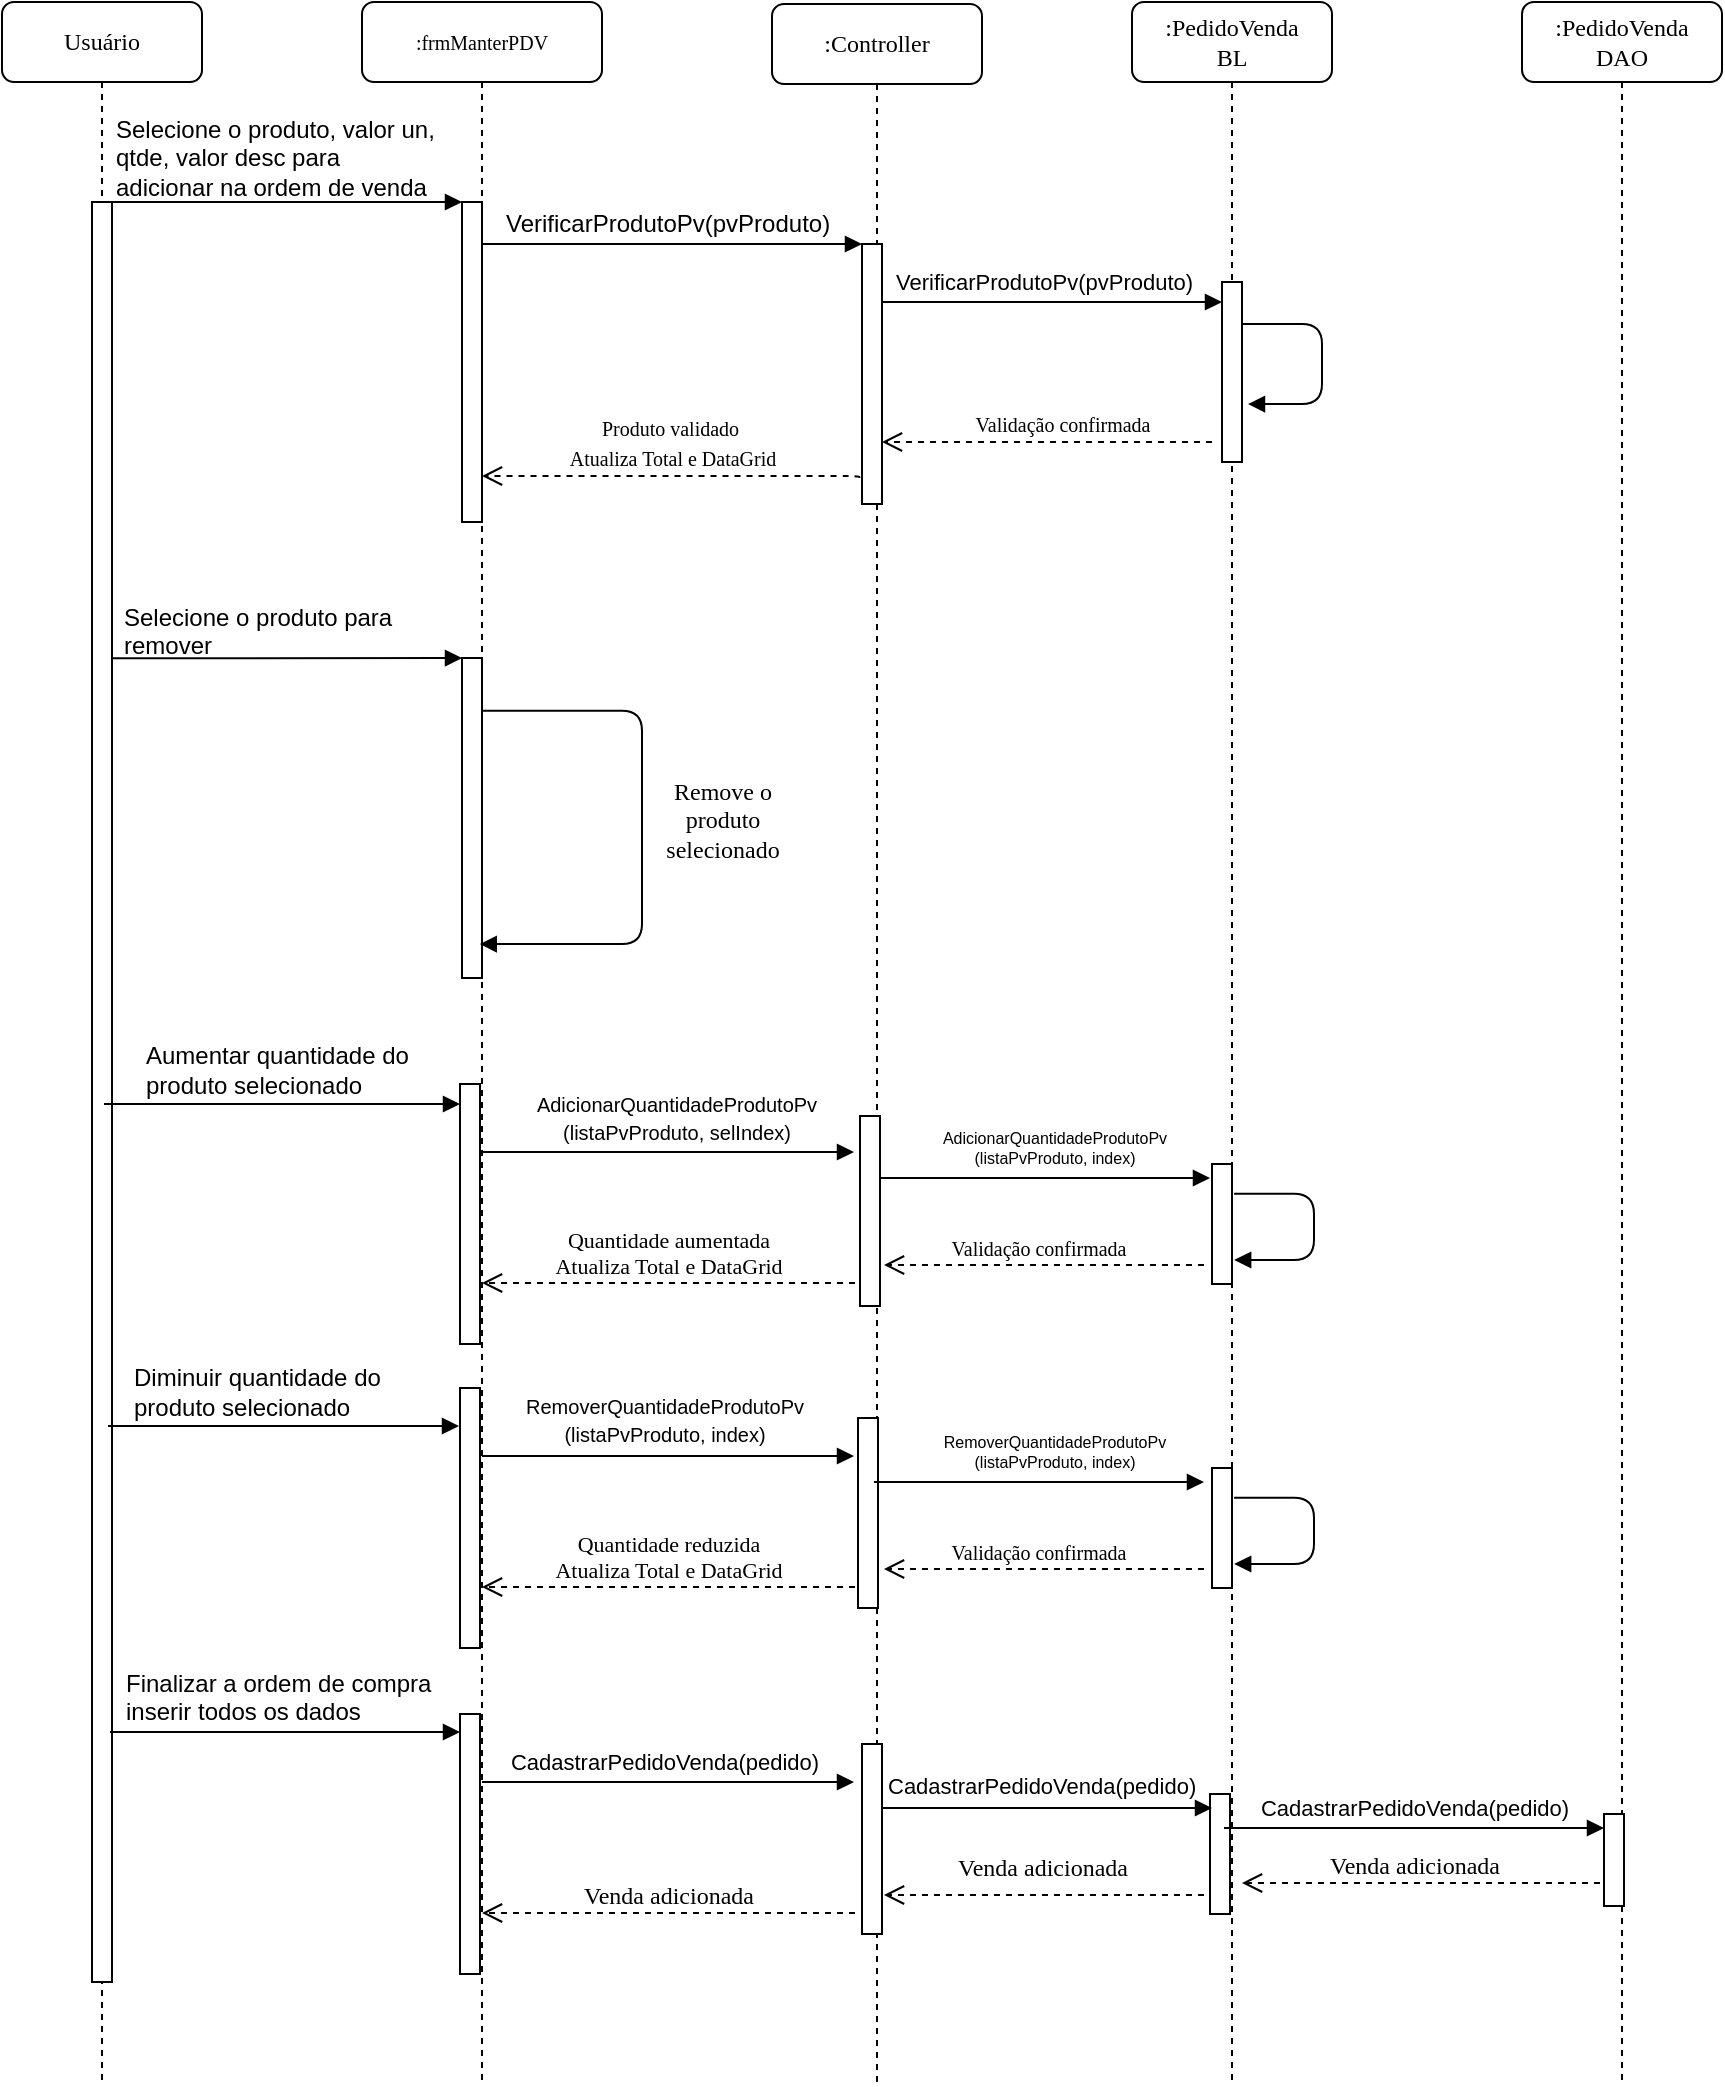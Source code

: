 <mxfile version="12.3.2" pages="1"><diagram name="Page-1" id="13e1069c-82ec-6db2-03f1-153e76fe0fe0"><mxGraphModel dx="1422" dy="846" grid="1" gridSize="10" guides="1" tooltips="1" connect="1" arrows="1" fold="1" page="1" pageScale="1" pageWidth="1100" pageHeight="850" background="#ffffff" math="0" shadow="0"><root><mxCell id="0"/><mxCell id="1" parent="0"/><mxCell id="7baba1c4bc27f4b0-2" value="&lt;font style=&quot;font-size: 10px&quot;&gt;:frmManterPDV&lt;/font&gt;" style="shape=umlLifeline;perimeter=lifelinePerimeter;whiteSpace=wrap;html=1;container=1;collapsible=0;recursiveResize=0;outlineConnect=0;rounded=1;shadow=0;comic=0;labelBackgroundColor=none;strokeColor=#000000;strokeWidth=1;fillColor=#FFFFFF;fontFamily=Verdana;fontSize=12;fontColor=#000000;align=center;" parent="1" vertex="1"><mxGeometry x="260" y="39" width="120" height="1041" as="geometry"/></mxCell><mxCell id="7baba1c4bc27f4b0-10" value="" style="html=1;points=[];perimeter=orthogonalPerimeter;rounded=0;shadow=0;comic=0;labelBackgroundColor=none;strokeColor=#000000;strokeWidth=1;fillColor=#FFFFFF;fontFamily=Verdana;fontSize=12;fontColor=#000000;align=center;" parent="7baba1c4bc27f4b0-2" vertex="1"><mxGeometry x="50" y="100" width="10" height="160" as="geometry"/></mxCell><mxCell id="7baba1c4bc27f4b0-3" value=":Controller" style="shape=umlLifeline;perimeter=lifelinePerimeter;whiteSpace=wrap;html=1;container=1;collapsible=0;recursiveResize=0;outlineConnect=0;rounded=1;shadow=0;comic=0;labelBackgroundColor=none;strokeColor=#000000;strokeWidth=1;fillColor=#FFFFFF;fontFamily=Verdana;fontSize=12;fontColor=#000000;align=center;" parent="1" vertex="1"><mxGeometry x="465" y="40" width="105" height="1040" as="geometry"/></mxCell><mxCell id="7baba1c4bc27f4b0-13" value="" style="html=1;points=[];perimeter=orthogonalPerimeter;rounded=0;shadow=0;comic=0;labelBackgroundColor=none;strokeColor=#000000;strokeWidth=1;fillColor=#FFFFFF;fontFamily=Verdana;fontSize=12;fontColor=#000000;align=center;" parent="7baba1c4bc27f4b0-3" vertex="1"><mxGeometry x="45" y="120" width="10" height="130" as="geometry"/></mxCell><mxCell id="RoTzhJJw-C5BGX7JQ9Yz-21" value="" style="html=1;points=[];perimeter=orthogonalPerimeter;rounded=0;shadow=0;comic=0;labelBackgroundColor=none;strokeColor=#000000;strokeWidth=1;fillColor=#FFFFFF;fontFamily=Verdana;fontSize=12;fontColor=#000000;align=center;" parent="7baba1c4bc27f4b0-3" vertex="1"><mxGeometry x="44" y="556" width="10" height="95" as="geometry"/></mxCell><mxCell id="B5euFMMYsJQ5f6H9fYur-5" value="" style="html=1;points=[];perimeter=orthogonalPerimeter;rounded=0;shadow=0;comic=0;labelBackgroundColor=none;strokeColor=#000000;strokeWidth=1;fillColor=#FFFFFF;fontFamily=Verdana;fontSize=12;fontColor=#000000;align=center;" parent="7baba1c4bc27f4b0-3" vertex="1"><mxGeometry x="43" y="707" width="10" height="95" as="geometry"/></mxCell><mxCell id="B5euFMMYsJQ5f6H9fYur-6" value="" style="html=1;points=[];perimeter=orthogonalPerimeter;rounded=0;shadow=0;comic=0;labelBackgroundColor=none;strokeColor=#000000;strokeWidth=1;fillColor=#FFFFFF;fontFamily=Verdana;fontSize=12;fontColor=#000000;align=center;" parent="7baba1c4bc27f4b0-3" vertex="1"><mxGeometry x="220" y="732" width="10" height="60" as="geometry"/></mxCell><mxCell id="B5euFMMYsJQ5f6H9fYur-7" value="" style="html=1;verticalAlign=bottom;endArrow=block;labelBackgroundColor=none;fontFamily=Verdana;fontSize=12;edgeStyle=elbowEdgeStyle;elbow=vertical;entryX=1.107;entryY=0.8;entryDx=0;entryDy=0;entryPerimeter=0;exitX=1.107;exitY=0.248;exitDx=0;exitDy=0;exitPerimeter=0;" parent="7baba1c4bc27f4b0-3" source="B5euFMMYsJQ5f6H9fYur-6" target="B5euFMMYsJQ5f6H9fYur-6" edge="1"><mxGeometry x="0.308" y="10" relative="1" as="geometry"><mxPoint x="-384" y="708" as="sourcePoint"/><mxPoint x="-380.862" y="747.759" as="targetPoint"/><Array as="points"><mxPoint x="271" y="762"/><mxPoint x="321" y="787"/><mxPoint x="351" y="747"/><mxPoint x="306" y="786"/><mxPoint x="326" y="736"/></Array><mxPoint as="offset"/></mxGeometry></mxCell><mxCell id="B5euFMMYsJQ5f6H9fYur-8" value="" style="html=1;points=[];perimeter=orthogonalPerimeter;rounded=0;shadow=0;comic=0;labelBackgroundColor=none;strokeColor=#000000;strokeWidth=1;fillColor=#FFFFFF;fontFamily=Verdana;fontSize=12;fontColor=#000000;align=center;" parent="7baba1c4bc27f4b0-3" vertex="1"><mxGeometry x="-156" y="692" width="10" height="130" as="geometry"/></mxCell><mxCell id="B5euFMMYsJQ5f6H9fYur-10" value="" style="html=1;verticalAlign=bottom;endArrow=block;labelBackgroundColor=none;fontFamily=Verdana;fontSize=12;edgeStyle=elbowEdgeStyle;elbow=vertical;" parent="7baba1c4bc27f4b0-3" edge="1"><mxGeometry relative="1" as="geometry"><mxPoint x="-145" y="726" as="sourcePoint"/><mxPoint x="41" y="726" as="targetPoint"/></mxGeometry></mxCell><mxCell id="B5euFMMYsJQ5f6H9fYur-11" value="" style="html=1;verticalAlign=bottom;endArrow=block;labelBackgroundColor=none;fontFamily=Verdana;fontSize=12;edgeStyle=elbowEdgeStyle;elbow=vertical;" parent="7baba1c4bc27f4b0-3" edge="1"><mxGeometry relative="1" as="geometry"><mxPoint x="51" y="739" as="sourcePoint"/><mxPoint x="216" y="739" as="targetPoint"/></mxGeometry></mxCell><mxCell id="B5euFMMYsJQ5f6H9fYur-12" value="RemoverQuantidadeProdutoPv&lt;br&gt;(listaPvProduto, index)" style="text;html=1;resizable=0;points=[];autosize=1;align=center;verticalAlign=top;spacingTop=-4;fontSize=8;" parent="7baba1c4bc27f4b0-3" vertex="1"><mxGeometry x="76" y="712" width="130" height="20" as="geometry"/></mxCell><mxCell id="B5euFMMYsJQ5f6H9fYur-13" value="&lt;span style=&quot;font-size: 10px&quot;&gt;Validação confirmada&lt;/span&gt;" style="html=1;verticalAlign=bottom;endArrow=open;dashed=1;endSize=8;labelBackgroundColor=none;fontFamily=Verdana;fontSize=12;edgeStyle=elbowEdgeStyle;elbow=vertical;" parent="7baba1c4bc27f4b0-3" edge="1"><mxGeometry x="0.043" relative="1" as="geometry"><mxPoint x="56" y="783" as="targetPoint"/><Array as="points"><mxPoint x="178" y="782.5"/></Array><mxPoint x="216" y="782.5" as="sourcePoint"/><mxPoint as="offset"/></mxGeometry></mxCell><mxCell id="B5euFMMYsJQ5f6H9fYur-14" value="&lt;span style=&quot;font-size: 11px;&quot;&gt;Quantidade reduzida&lt;/span&gt;&lt;br style=&quot;font-size: 11px;&quot;&gt;&lt;span style=&quot;font-size: 11px;&quot;&gt;Atualiza Total e DataGrid&lt;/span&gt;" style="html=1;verticalAlign=bottom;endArrow=open;dashed=1;endSize=8;labelBackgroundColor=none;fontFamily=Verdana;fontSize=11;edgeStyle=elbowEdgeStyle;elbow=vertical;" parent="7baba1c4bc27f4b0-3" edge="1"><mxGeometry relative="1" as="geometry"><mxPoint x="-145" y="792" as="targetPoint"/><Array as="points"><mxPoint x="25.5" y="791.5"/><mxPoint x="45.5" y="830.5"/></Array><mxPoint x="41.5" y="791.5" as="sourcePoint"/></mxGeometry></mxCell><mxCell id="7baba1c4bc27f4b0-4" value=":PedidoVenda&lt;br&gt;BL" style="shape=umlLifeline;perimeter=lifelinePerimeter;whiteSpace=wrap;html=1;container=1;collapsible=0;recursiveResize=0;outlineConnect=0;rounded=1;shadow=0;comic=0;labelBackgroundColor=none;strokeColor=#000000;strokeWidth=1;fillColor=#FFFFFF;fontFamily=Verdana;fontSize=12;fontColor=#000000;align=center;" parent="1" vertex="1"><mxGeometry x="645" y="39" width="100" height="1041" as="geometry"/></mxCell><mxCell id="7baba1c4bc27f4b0-16" value="" style="html=1;points=[];perimeter=orthogonalPerimeter;rounded=0;shadow=0;comic=0;labelBackgroundColor=none;strokeColor=#000000;strokeWidth=1;fillColor=#FFFFFF;fontFamily=Verdana;fontSize=12;fontColor=#000000;align=center;" parent="7baba1c4bc27f4b0-4" vertex="1"><mxGeometry x="45" y="140" width="10" height="90" as="geometry"/></mxCell><mxCell id="RoTzhJJw-C5BGX7JQ9Yz-22" value="" style="html=1;points=[];perimeter=orthogonalPerimeter;rounded=0;shadow=0;comic=0;labelBackgroundColor=none;strokeColor=#000000;strokeWidth=1;fillColor=#FFFFFF;fontFamily=Verdana;fontSize=12;fontColor=#000000;align=center;" parent="7baba1c4bc27f4b0-4" vertex="1"><mxGeometry x="40" y="581" width="10" height="60" as="geometry"/></mxCell><mxCell id="7baba1c4bc27f4b0-20" value="" style="html=1;verticalAlign=bottom;endArrow=block;labelBackgroundColor=none;fontFamily=Verdana;fontSize=12;edgeStyle=elbowEdgeStyle;elbow=vertical;entryX=1.3;entryY=0.678;entryDx=0;entryDy=0;entryPerimeter=0;" parent="7baba1c4bc27f4b0-4" source="7baba1c4bc27f4b0-16" target="7baba1c4bc27f4b0-16" edge="1"><mxGeometry x="0.308" y="10" relative="1" as="geometry"><mxPoint x="60" y="150" as="sourcePoint"/><mxPoint x="105" y="211" as="targetPoint"/><Array as="points"><mxPoint x="95" y="161"/><mxPoint x="115" y="201"/><mxPoint x="145" y="161"/><mxPoint x="100" y="200"/><mxPoint x="120" y="150"/></Array><mxPoint as="offset"/></mxGeometry></mxCell><mxCell id="B5euFMMYsJQ5f6H9fYur-4" value="" style="html=1;verticalAlign=bottom;endArrow=block;labelBackgroundColor=none;fontFamily=Verdana;fontSize=12;edgeStyle=elbowEdgeStyle;elbow=vertical;entryX=1.107;entryY=0.8;entryDx=0;entryDy=0;entryPerimeter=0;exitX=1.107;exitY=0.248;exitDx=0;exitDy=0;exitPerimeter=0;" parent="7baba1c4bc27f4b0-4" source="RoTzhJJw-C5BGX7JQ9Yz-22" target="RoTzhJJw-C5BGX7JQ9Yz-22" edge="1"><mxGeometry x="0.308" y="10" relative="1" as="geometry"><mxPoint x="81" y="596" as="sourcePoint"/><mxPoint x="84.138" y="635.759" as="targetPoint"/><Array as="points"><mxPoint x="91" y="611"/><mxPoint x="141" y="636"/><mxPoint x="171" y="596"/><mxPoint x="126" y="635"/><mxPoint x="146" y="585"/></Array><mxPoint as="offset"/></mxGeometry></mxCell><mxCell id="7baba1c4bc27f4b0-5" value=":PedidoVenda&lt;br&gt;DAO" style="shape=umlLifeline;perimeter=lifelinePerimeter;whiteSpace=wrap;html=1;container=1;collapsible=0;recursiveResize=0;outlineConnect=0;rounded=1;shadow=0;comic=0;labelBackgroundColor=none;strokeColor=#000000;strokeWidth=1;fillColor=#FFFFFF;fontFamily=Verdana;fontSize=12;fontColor=#000000;align=center;" parent="1" vertex="1"><mxGeometry x="840" y="39" width="100" height="1041" as="geometry"/></mxCell><mxCell id="7baba1c4bc27f4b0-8" value="Usuário" style="shape=umlLifeline;perimeter=lifelinePerimeter;whiteSpace=wrap;html=1;container=1;collapsible=0;recursiveResize=0;outlineConnect=0;rounded=1;shadow=0;comic=0;labelBackgroundColor=none;strokeColor=#000000;strokeWidth=1;fillColor=#FFFFFF;fontFamily=Verdana;fontSize=12;fontColor=#000000;align=center;" parent="1" vertex="1"><mxGeometry x="80" y="39" width="100" height="1041" as="geometry"/></mxCell><mxCell id="7baba1c4bc27f4b0-9" value="" style="html=1;points=[];perimeter=orthogonalPerimeter;rounded=0;shadow=0;comic=0;labelBackgroundColor=none;strokeColor=#000000;strokeWidth=1;fillColor=#FFFFFF;fontFamily=Verdana;fontSize=12;fontColor=#000000;align=center;" parent="7baba1c4bc27f4b0-8" vertex="1"><mxGeometry x="45" y="100" width="10" height="890" as="geometry"/></mxCell><mxCell id="7baba1c4bc27f4b0-17" value="" style="html=1;verticalAlign=bottom;endArrow=block;labelBackgroundColor=none;fontFamily=Verdana;fontSize=12;edgeStyle=elbowEdgeStyle;elbow=vertical;" parent="1" source="7baba1c4bc27f4b0-13" target="7baba1c4bc27f4b0-16" edge="1"><mxGeometry relative="1" as="geometry"><mxPoint x="565" y="179" as="sourcePoint"/><Array as="points"><mxPoint x="575" y="189"/><mxPoint x="605" y="199"/><mxPoint x="515" y="179"/></Array></mxGeometry></mxCell><mxCell id="7baba1c4bc27f4b0-11" value="" style="html=1;verticalAlign=bottom;endArrow=block;entryX=0;entryY=0;labelBackgroundColor=none;fontFamily=Verdana;fontSize=12;edgeStyle=elbowEdgeStyle;elbow=vertical;" parent="1" source="7baba1c4bc27f4b0-9" target="7baba1c4bc27f4b0-10" edge="1"><mxGeometry relative="1" as="geometry"><mxPoint x="275" y="149" as="sourcePoint"/></mxGeometry></mxCell><mxCell id="7baba1c4bc27f4b0-14" value="" style="html=1;verticalAlign=bottom;endArrow=block;entryX=0;entryY=0;labelBackgroundColor=none;fontFamily=Verdana;fontSize=12;edgeStyle=elbowEdgeStyle;elbow=vertical;" parent="1" source="7baba1c4bc27f4b0-10" target="7baba1c4bc27f4b0-13" edge="1"><mxGeometry relative="1" as="geometry"><mxPoint x="425" y="159" as="sourcePoint"/></mxGeometry></mxCell><mxCell id="RoTzhJJw-C5BGX7JQ9Yz-1" value="VerificarProdutoPv(pvProduto)" style="text;html=1;resizable=0;points=[];autosize=1;align=left;verticalAlign=top;spacingTop=-4;" parent="1" vertex="1"><mxGeometry x="330" y="140" width="180" height="20" as="geometry"/></mxCell><mxCell id="RoTzhJJw-C5BGX7JQ9Yz-5" value="Selecione o produto, valor un, &lt;br&gt;qtde, valor desc para&amp;nbsp;&lt;br&gt;adicionar na ordem de venda" style="text;html=1;resizable=0;points=[];autosize=1;align=left;verticalAlign=top;spacingTop=-4;" parent="1" vertex="1"><mxGeometry x="135" y="93" width="170" height="40" as="geometry"/></mxCell><mxCell id="RoTzhJJw-C5BGX7JQ9Yz-6" value="VerificarProdutoPv(pvProduto)" style="text;html=1;resizable=0;points=[];autosize=1;align=left;verticalAlign=top;spacingTop=-4;fontSize=11;" parent="1" vertex="1"><mxGeometry x="525" y="170" width="160" height="10" as="geometry"/></mxCell><mxCell id="RoTzhJJw-C5BGX7JQ9Yz-12" value="&lt;span style=&quot;font-size: 10px&quot;&gt;Validação confirmada&lt;/span&gt;" style="html=1;verticalAlign=bottom;endArrow=open;dashed=1;endSize=8;labelBackgroundColor=none;fontFamily=Verdana;fontSize=12;edgeStyle=elbowEdgeStyle;elbow=vertical;" parent="1" edge="1"><mxGeometry x="-0.091" relative="1" as="geometry"><mxPoint x="520" y="259" as="targetPoint"/><Array as="points"><mxPoint x="645" y="259"/><mxPoint x="665" y="269"/><mxPoint x="645" y="309"/><mxPoint x="675" y="269"/><mxPoint x="515" y="249"/></Array><mxPoint x="685" y="259" as="sourcePoint"/><mxPoint as="offset"/></mxGeometry></mxCell><mxCell id="RoTzhJJw-C5BGX7JQ9Yz-13" value="&lt;span style=&quot;font-size: 10px&quot;&gt;Produto validado&amp;nbsp;&lt;br&gt;Atualiza Total e DataGrid&lt;br&gt;&lt;/span&gt;" style="html=1;verticalAlign=bottom;endArrow=open;dashed=1;endSize=8;labelBackgroundColor=none;fontFamily=Verdana;fontSize=12;edgeStyle=elbowEdgeStyle;elbow=vertical;exitX=-0.129;exitY=0.9;exitDx=0;exitDy=0;exitPerimeter=0;" parent="1" source="7baba1c4bc27f4b0-13" target="7baba1c4bc27f4b0-10" edge="1"><mxGeometry relative="1" as="geometry"><mxPoint x="334" y="328" as="targetPoint"/><Array as="points"><mxPoint x="515" y="276"/><mxPoint x="515" y="328"/></Array><mxPoint x="511" y="289" as="sourcePoint"/></mxGeometry></mxCell><mxCell id="RoTzhJJw-C5BGX7JQ9Yz-14" value="" style="html=1;verticalAlign=bottom;endArrow=block;labelBackgroundColor=none;fontFamily=Verdana;fontSize=12;edgeStyle=elbowEdgeStyle;elbow=vertical;" parent="1" target="RoTzhJJw-C5BGX7JQ9Yz-16" edge="1"><mxGeometry relative="1" as="geometry"><mxPoint x="131" y="590" as="sourcePoint"/><mxPoint x="301" y="600" as="targetPoint"/><Array as="points"><mxPoint x="281" y="590"/></Array></mxGeometry></mxCell><mxCell id="RoTzhJJw-C5BGX7JQ9Yz-15" value="Aumentar quantidade do&amp;nbsp;&lt;br&gt;produto selecionado" style="text;html=1;resizable=0;points=[];autosize=1;align=left;verticalAlign=middle;spacingTop=-4;" parent="1" vertex="1"><mxGeometry x="150" y="560" width="150" height="30" as="geometry"/></mxCell><mxCell id="RoTzhJJw-C5BGX7JQ9Yz-16" value="" style="html=1;points=[];perimeter=orthogonalPerimeter;rounded=0;shadow=0;comic=0;labelBackgroundColor=none;strokeColor=#000000;strokeWidth=1;fillColor=#FFFFFF;fontFamily=Verdana;fontSize=12;fontColor=#000000;align=center;" parent="1" vertex="1"><mxGeometry x="309" y="580" width="10" height="130" as="geometry"/></mxCell><mxCell id="RoTzhJJw-C5BGX7JQ9Yz-24" value="&lt;font size=&quot;1&quot;&gt;AdicionarQuantidadeProdutoPv&lt;br&gt;(listaPvProduto, selIndex)&lt;/font&gt;" style="text;html=1;resizable=0;points=[];autosize=1;align=center;verticalAlign=top;spacingTop=-4;" parent="1" vertex="1"><mxGeometry x="337" y="580" width="160" height="30" as="geometry"/></mxCell><mxCell id="RoTzhJJw-C5BGX7JQ9Yz-25" value="" style="html=1;verticalAlign=bottom;endArrow=block;labelBackgroundColor=none;fontFamily=Verdana;fontSize=12;edgeStyle=elbowEdgeStyle;elbow=vertical;" parent="1" edge="1"><mxGeometry relative="1" as="geometry"><mxPoint x="320" y="614" as="sourcePoint"/><mxPoint x="506" y="614" as="targetPoint"/></mxGeometry></mxCell><mxCell id="RoTzhJJw-C5BGX7JQ9Yz-26" value="" style="html=1;verticalAlign=bottom;endArrow=block;labelBackgroundColor=none;fontFamily=Verdana;fontSize=12;edgeStyle=elbowEdgeStyle;elbow=vertical;" parent="1" edge="1"><mxGeometry relative="1" as="geometry"><mxPoint x="519" y="627" as="sourcePoint"/><mxPoint x="684" y="627" as="targetPoint"/></mxGeometry></mxCell><mxCell id="RoTzhJJw-C5BGX7JQ9Yz-27" value="AdicionarQuantidadeProdutoPv&lt;br&gt;(listaPvProduto, index)" style="text;html=1;resizable=0;points=[];autosize=1;align=center;verticalAlign=top;spacingTop=-4;fontSize=8;" parent="1" vertex="1"><mxGeometry x="541" y="600" width="130" height="20" as="geometry"/></mxCell><mxCell id="RoTzhJJw-C5BGX7JQ9Yz-33" value="&lt;span style=&quot;font-size: 10px&quot;&gt;Validação confirmada&lt;/span&gt;" style="html=1;verticalAlign=bottom;endArrow=open;dashed=1;endSize=8;labelBackgroundColor=none;fontFamily=Verdana;fontSize=12;edgeStyle=elbowEdgeStyle;elbow=vertical;" parent="1" edge="1"><mxGeometry x="0.043" relative="1" as="geometry"><mxPoint x="521" y="671" as="targetPoint"/><Array as="points"><mxPoint x="643" y="670.5"/></Array><mxPoint x="681" y="670.5" as="sourcePoint"/><mxPoint as="offset"/></mxGeometry></mxCell><mxCell id="RoTzhJJw-C5BGX7JQ9Yz-35" value="&lt;span style=&quot;font-size: 11px;&quot;&gt;Quantidade aumentada&lt;/span&gt;&lt;br style=&quot;font-size: 11px;&quot;&gt;&lt;span style=&quot;font-size: 11px;&quot;&gt;Atualiza Total e DataGrid&lt;/span&gt;" style="html=1;verticalAlign=bottom;endArrow=open;dashed=1;endSize=8;labelBackgroundColor=none;fontFamily=Verdana;fontSize=11;edgeStyle=elbowEdgeStyle;elbow=vertical;" parent="1" edge="1"><mxGeometry relative="1" as="geometry"><mxPoint x="320" y="680" as="targetPoint"/><Array as="points"><mxPoint x="490.5" y="679.5"/><mxPoint x="510.5" y="718.5"/></Array><mxPoint x="506.5" y="679.5" as="sourcePoint"/></mxGeometry></mxCell><mxCell id="RoTzhJJw-C5BGX7JQ9Yz-68" value="" style="html=1;points=[];perimeter=orthogonalPerimeter;rounded=0;shadow=0;comic=0;labelBackgroundColor=none;strokeColor=#000000;strokeWidth=1;fillColor=#FFFFFF;fontFamily=Verdana;fontSize=12;fontColor=#000000;align=center;" parent="1" vertex="1"><mxGeometry x="510" y="910" width="10" height="95" as="geometry"/></mxCell><mxCell id="RoTzhJJw-C5BGX7JQ9Yz-69" value="" style="html=1;points=[];perimeter=orthogonalPerimeter;rounded=0;shadow=0;comic=0;labelBackgroundColor=none;strokeColor=#000000;strokeWidth=1;fillColor=#FFFFFF;fontFamily=Verdana;fontSize=12;fontColor=#000000;align=center;" parent="1" vertex="1"><mxGeometry x="684" y="935" width="10" height="60" as="geometry"/></mxCell><mxCell id="RoTzhJJw-C5BGX7JQ9Yz-70" value="" style="html=1;points=[];perimeter=orthogonalPerimeter;rounded=0;shadow=0;comic=0;labelBackgroundColor=none;strokeColor=#000000;strokeWidth=1;fillColor=#FFFFFF;fontFamily=Verdana;fontSize=12;fontColor=#000000;align=center;" parent="1" vertex="1"><mxGeometry x="881" y="945" width="10" height="46" as="geometry"/></mxCell><mxCell id="RoTzhJJw-C5BGX7JQ9Yz-71" value="" style="html=1;verticalAlign=bottom;endArrow=block;labelBackgroundColor=none;fontFamily=Verdana;fontSize=12;edgeStyle=elbowEdgeStyle;elbow=vertical;" parent="1" target="RoTzhJJw-C5BGX7JQ9Yz-73" edge="1"><mxGeometry relative="1" as="geometry"><mxPoint x="134" y="904" as="sourcePoint"/><mxPoint x="301" y="915" as="targetPoint"/><Array as="points"/></mxGeometry></mxCell><mxCell id="RoTzhJJw-C5BGX7JQ9Yz-72" value="Finalizar a ordem de compra&lt;br&gt;inserir todos os dados" style="text;html=1;resizable=0;points=[];autosize=1;align=left;verticalAlign=top;spacingTop=-4;" parent="1" vertex="1"><mxGeometry x="140" y="870" width="170" height="30" as="geometry"/></mxCell><mxCell id="RoTzhJJw-C5BGX7JQ9Yz-73" value="" style="html=1;points=[];perimeter=orthogonalPerimeter;rounded=0;shadow=0;comic=0;labelBackgroundColor=none;strokeColor=#000000;strokeWidth=1;fillColor=#FFFFFF;fontFamily=Verdana;fontSize=12;fontColor=#000000;align=center;" parent="1" vertex="1"><mxGeometry x="309" y="895" width="10" height="130" as="geometry"/></mxCell><mxCell id="RoTzhJJw-C5BGX7JQ9Yz-74" value="&lt;font style=&quot;font-size: 11px;&quot;&gt;CadastrarPedidoVenda(pedido)&lt;/font&gt;" style="text;html=1;resizable=0;points=[];autosize=1;align=center;verticalAlign=top;spacingTop=-4;fontSize=11;" parent="1" vertex="1"><mxGeometry x="326" y="910" width="170" height="10" as="geometry"/></mxCell><mxCell id="RoTzhJJw-C5BGX7JQ9Yz-75" value="" style="html=1;verticalAlign=bottom;endArrow=block;entryX=0;entryY=0;labelBackgroundColor=none;fontFamily=Verdana;fontSize=12;edgeStyle=elbowEdgeStyle;elbow=vertical;" parent="1" edge="1"><mxGeometry relative="1" as="geometry"><mxPoint x="320" y="929" as="sourcePoint"/><mxPoint x="506" y="929" as="targetPoint"/></mxGeometry></mxCell><mxCell id="RoTzhJJw-C5BGX7JQ9Yz-76" value="" style="html=1;verticalAlign=bottom;endArrow=block;labelBackgroundColor=none;fontFamily=Verdana;fontSize=12;edgeStyle=elbowEdgeStyle;elbow=vertical;" parent="1" edge="1"><mxGeometry relative="1" as="geometry"><mxPoint x="520" y="942" as="sourcePoint"/><mxPoint x="685" y="942" as="targetPoint"/></mxGeometry></mxCell><mxCell id="RoTzhJJw-C5BGX7JQ9Yz-77" value="&lt;div style=&quot;text-align: center; font-size: 11px;&quot;&gt;&lt;span style=&quot;font-size: 11px;&quot;&gt;&lt;font style=&quot;font-size: 11px;&quot;&gt;CadastrarPedidoVenda(pedido)&lt;/font&gt;&lt;/span&gt;&lt;/div&gt;" style="text;html=1;resizable=0;points=[];autosize=1;align=left;verticalAlign=top;spacingTop=-4;fontSize=11;" parent="1" vertex="1"><mxGeometry x="521" y="921.5" width="170" height="10" as="geometry"/></mxCell><mxCell id="RoTzhJJw-C5BGX7JQ9Yz-78" value="&lt;font style=&quot;font-size: 11px;&quot;&gt;CadastrarPedidoVenda(pedido)&lt;/font&gt;" style="text;html=1;resizable=0;points=[];autosize=1;align=center;verticalAlign=top;spacingTop=-4;fontSize=11;" parent="1" vertex="1"><mxGeometry x="701" y="932.5" width="170" height="10" as="geometry"/></mxCell><mxCell id="RoTzhJJw-C5BGX7JQ9Yz-79" value="" style="html=1;verticalAlign=bottom;endArrow=block;labelBackgroundColor=none;fontFamily=Verdana;fontSize=12;edgeStyle=elbowEdgeStyle;elbow=vertical;" parent="1" edge="1"><mxGeometry x="0.308" y="10" relative="1" as="geometry"><mxPoint x="691" y="952" as="sourcePoint"/><mxPoint x="881.0" y="952" as="targetPoint"/><Array as="points"><mxPoint x="811" y="952"/><mxPoint x="741" y="972"/><mxPoint x="761" y="922"/></Array><mxPoint as="offset"/></mxGeometry></mxCell><mxCell id="RoTzhJJw-C5BGX7JQ9Yz-80" value="Venda adicionada" style="html=1;verticalAlign=bottom;endArrow=open;dashed=1;endSize=8;labelBackgroundColor=none;fontFamily=Verdana;fontSize=12;edgeStyle=elbowEdgeStyle;elbow=vertical;" parent="1" edge="1"><mxGeometry x="0.043" relative="1" as="geometry"><mxPoint x="700" y="980" as="targetPoint"/><Array as="points"><mxPoint x="841" y="979.5"/></Array><mxPoint x="879" y="979.5" as="sourcePoint"/><mxPoint as="offset"/></mxGeometry></mxCell><mxCell id="RoTzhJJw-C5BGX7JQ9Yz-81" value="Venda adicionada" style="html=1;verticalAlign=bottom;endArrow=open;dashed=1;endSize=8;labelBackgroundColor=none;fontFamily=Verdana;fontSize=12;edgeStyle=elbowEdgeStyle;elbow=vertical;" parent="1" edge="1"><mxGeometry x="0.009" y="-5" relative="1" as="geometry"><mxPoint x="521" y="986" as="targetPoint"/><Array as="points"><mxPoint x="643" y="985.5"/></Array><mxPoint x="681" y="985.5" as="sourcePoint"/><mxPoint as="offset"/></mxGeometry></mxCell><mxCell id="RoTzhJJw-C5BGX7JQ9Yz-82" value="Venda adicionada" style="html=1;verticalAlign=bottom;endArrow=open;dashed=1;endSize=8;labelBackgroundColor=none;fontFamily=Verdana;fontSize=12;edgeStyle=elbowEdgeStyle;elbow=vertical;" parent="1" edge="1"><mxGeometry relative="1" as="geometry"><mxPoint x="320" y="995" as="targetPoint"/><Array as="points"><mxPoint x="490.5" y="994.5"/><mxPoint x="510.5" y="1033.5"/></Array><mxPoint x="506.5" y="994.5" as="sourcePoint"/></mxGeometry></mxCell><mxCell id="B5euFMMYsJQ5f6H9fYur-25" value="Diminuir quantidade do&amp;nbsp;&lt;br&gt;produto selecionado" style="text;html=1;resizable=0;points=[];autosize=1;align=left;verticalAlign=middle;spacingTop=-4;" parent="1" vertex="1"><mxGeometry x="143.5" y="721" width="140" height="30" as="geometry"/></mxCell><mxCell id="B5euFMMYsJQ5f6H9fYur-26" value="" style="html=1;verticalAlign=bottom;endArrow=block;labelBackgroundColor=none;fontFamily=Verdana;fontSize=12;edgeStyle=elbowEdgeStyle;elbow=vertical;" parent="1" edge="1"><mxGeometry relative="1" as="geometry"><mxPoint x="133" y="751" as="sourcePoint"/><mxPoint x="308.5" y="751.0" as="targetPoint"/><Array as="points"><mxPoint x="283.5" y="751"/></Array></mxGeometry></mxCell><mxCell id="B5euFMMYsJQ5f6H9fYur-9" value="&lt;font size=&quot;1&quot;&gt;RemoverQuantidadeProdutoPv&lt;br&gt;(listaPvProduto, index)&lt;/font&gt;" style="text;html=1;resizable=0;points=[];autosize=1;align=center;verticalAlign=top;spacingTop=-4;" parent="1" vertex="1"><mxGeometry x="336" y="731" width="150" height="30" as="geometry"/></mxCell><mxCell id="B5euFMMYsJQ5f6H9fYur-28" value="" style="html=1;points=[];perimeter=orthogonalPerimeter;rounded=0;shadow=0;comic=0;labelBackgroundColor=none;strokeColor=#000000;strokeWidth=1;fillColor=#FFFFFF;fontFamily=Verdana;fontSize=12;fontColor=#000000;align=center;" parent="1" vertex="1"><mxGeometry x="310" y="367" width="10" height="160" as="geometry"/></mxCell><mxCell id="B5euFMMYsJQ5f6H9fYur-33" value="" style="html=1;verticalAlign=bottom;endArrow=block;entryX=0;entryY=0;labelBackgroundColor=none;fontFamily=Verdana;fontSize=12;edgeStyle=elbowEdgeStyle;elbow=vertical;" parent="1" target="B5euFMMYsJQ5f6H9fYur-28" edge="1"><mxGeometry relative="1" as="geometry"><mxPoint x="135" y="367.167" as="sourcePoint"/></mxGeometry></mxCell><mxCell id="B5euFMMYsJQ5f6H9fYur-36" value="Selecione o produto para&lt;br&gt;remover" style="text;html=1;resizable=0;points=[];autosize=1;align=left;verticalAlign=top;spacingTop=-4;" parent="1" vertex="1"><mxGeometry x="138.5" y="337" width="150" height="30" as="geometry"/></mxCell><mxCell id="B5euFMMYsJQ5f6H9fYur-42" value="Remove o &lt;br&gt;produto &lt;br&gt;selecionado" style="html=1;verticalAlign=bottom;endArrow=block;labelBackgroundColor=none;fontFamily=Verdana;fontSize=12;edgeStyle=elbowEdgeStyle;elbow=vertical;entryX=0.889;entryY=0.894;entryDx=0;entryDy=0;entryPerimeter=0;exitX=0.973;exitY=0.165;exitDx=0;exitDy=0;exitPerimeter=0;" parent="1" source="B5euFMMYsJQ5f6H9fYur-28" target="B5euFMMYsJQ5f6H9fYur-28" edge="1"><mxGeometry x="0.141" y="40" relative="1" as="geometry"><mxPoint x="360" y="420" as="sourcePoint"/><mxPoint x="363.138" y="459.759" as="targetPoint"/><Array as="points"><mxPoint x="400" y="420"/><mxPoint x="420" y="460"/><mxPoint x="450" y="420"/><mxPoint x="405" y="459"/><mxPoint x="425" y="409"/></Array><mxPoint as="offset"/></mxGeometry></mxCell></root></mxGraphModel></diagram></mxfile>
